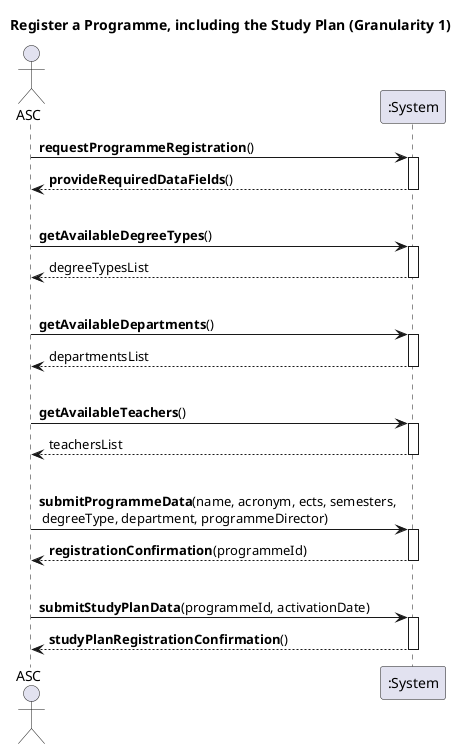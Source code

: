 @startuml
title Register a Programme, including the Study Plan (Granularity 1)
actor ASC
participant ":System" as system

ASC -> system: **requestProgrammeRegistration**()
activate system
system --> ASC: **provideRequiredDataFields**()
deactivate system
|||
ASC -> system: **getAvailableDegreeTypes**()
activate system
system --> ASC: degreeTypesList
deactivate system
|||
ASC -> system: **getAvailableDepartments**()
activate system
system --> ASC: departmentsList
deactivate system
|||
ASC -> system: **getAvailableTeachers**()
activate system
system --> ASC: teachersList
deactivate system
|||
ASC -> system: **submitProgrammeData**(name, acronym, ects, semesters,\n degreeType, department, programmeDirector)
activate system
system --> ASC: **registrationConfirmation**(programmeId)
deactivate system
|||
ASC -> system: **submitStudyPlanData**(programmeId, activationDate)
activate system
system --> ASC: **studyPlanRegistrationConfirmation**()
deactivate system
@enduml